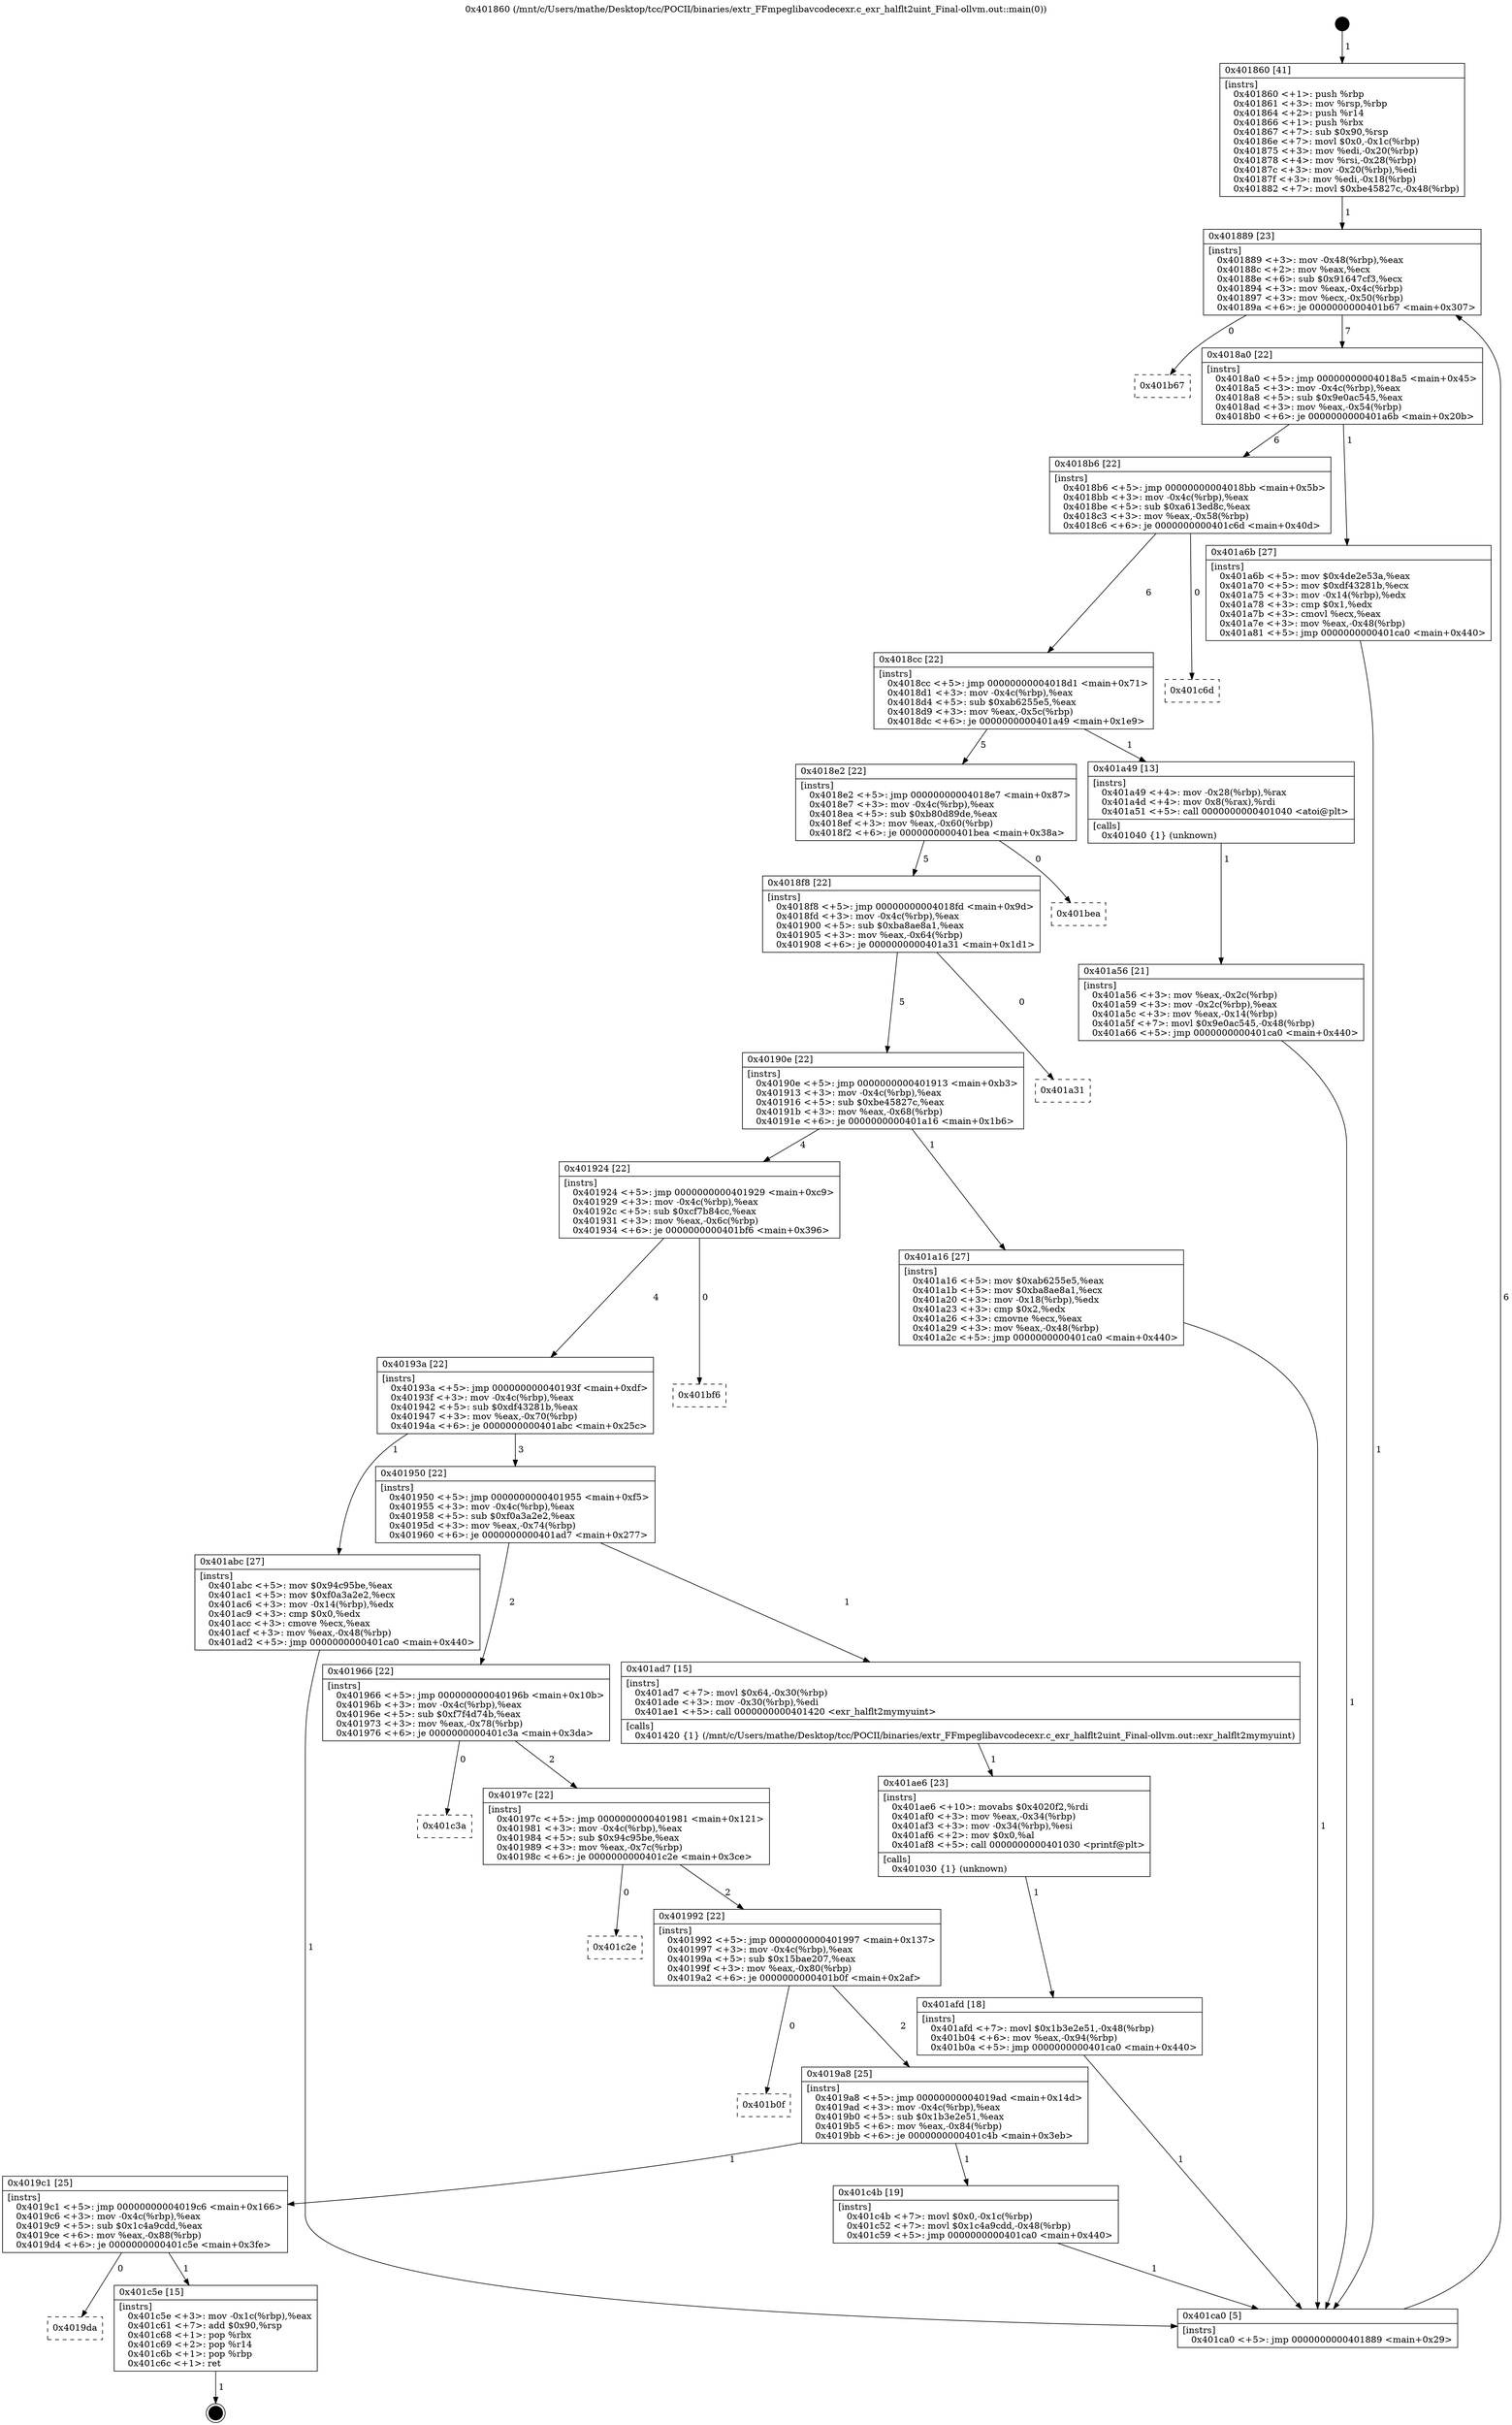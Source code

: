 digraph "0x401860" {
  label = "0x401860 (/mnt/c/Users/mathe/Desktop/tcc/POCII/binaries/extr_FFmpeglibavcodecexr.c_exr_halflt2uint_Final-ollvm.out::main(0))"
  labelloc = "t"
  node[shape=record]

  Entry [label="",width=0.3,height=0.3,shape=circle,fillcolor=black,style=filled]
  "0x401889" [label="{
     0x401889 [23]\l
     | [instrs]\l
     &nbsp;&nbsp;0x401889 \<+3\>: mov -0x48(%rbp),%eax\l
     &nbsp;&nbsp;0x40188c \<+2\>: mov %eax,%ecx\l
     &nbsp;&nbsp;0x40188e \<+6\>: sub $0x91647cf3,%ecx\l
     &nbsp;&nbsp;0x401894 \<+3\>: mov %eax,-0x4c(%rbp)\l
     &nbsp;&nbsp;0x401897 \<+3\>: mov %ecx,-0x50(%rbp)\l
     &nbsp;&nbsp;0x40189a \<+6\>: je 0000000000401b67 \<main+0x307\>\l
  }"]
  "0x401b67" [label="{
     0x401b67\l
  }", style=dashed]
  "0x4018a0" [label="{
     0x4018a0 [22]\l
     | [instrs]\l
     &nbsp;&nbsp;0x4018a0 \<+5\>: jmp 00000000004018a5 \<main+0x45\>\l
     &nbsp;&nbsp;0x4018a5 \<+3\>: mov -0x4c(%rbp),%eax\l
     &nbsp;&nbsp;0x4018a8 \<+5\>: sub $0x9e0ac545,%eax\l
     &nbsp;&nbsp;0x4018ad \<+3\>: mov %eax,-0x54(%rbp)\l
     &nbsp;&nbsp;0x4018b0 \<+6\>: je 0000000000401a6b \<main+0x20b\>\l
  }"]
  Exit [label="",width=0.3,height=0.3,shape=circle,fillcolor=black,style=filled,peripheries=2]
  "0x401a6b" [label="{
     0x401a6b [27]\l
     | [instrs]\l
     &nbsp;&nbsp;0x401a6b \<+5\>: mov $0x4de2e53a,%eax\l
     &nbsp;&nbsp;0x401a70 \<+5\>: mov $0xdf43281b,%ecx\l
     &nbsp;&nbsp;0x401a75 \<+3\>: mov -0x14(%rbp),%edx\l
     &nbsp;&nbsp;0x401a78 \<+3\>: cmp $0x1,%edx\l
     &nbsp;&nbsp;0x401a7b \<+3\>: cmovl %ecx,%eax\l
     &nbsp;&nbsp;0x401a7e \<+3\>: mov %eax,-0x48(%rbp)\l
     &nbsp;&nbsp;0x401a81 \<+5\>: jmp 0000000000401ca0 \<main+0x440\>\l
  }"]
  "0x4018b6" [label="{
     0x4018b6 [22]\l
     | [instrs]\l
     &nbsp;&nbsp;0x4018b6 \<+5\>: jmp 00000000004018bb \<main+0x5b\>\l
     &nbsp;&nbsp;0x4018bb \<+3\>: mov -0x4c(%rbp),%eax\l
     &nbsp;&nbsp;0x4018be \<+5\>: sub $0xa613ed8c,%eax\l
     &nbsp;&nbsp;0x4018c3 \<+3\>: mov %eax,-0x58(%rbp)\l
     &nbsp;&nbsp;0x4018c6 \<+6\>: je 0000000000401c6d \<main+0x40d\>\l
  }"]
  "0x4019da" [label="{
     0x4019da\l
  }", style=dashed]
  "0x401c6d" [label="{
     0x401c6d\l
  }", style=dashed]
  "0x4018cc" [label="{
     0x4018cc [22]\l
     | [instrs]\l
     &nbsp;&nbsp;0x4018cc \<+5\>: jmp 00000000004018d1 \<main+0x71\>\l
     &nbsp;&nbsp;0x4018d1 \<+3\>: mov -0x4c(%rbp),%eax\l
     &nbsp;&nbsp;0x4018d4 \<+5\>: sub $0xab6255e5,%eax\l
     &nbsp;&nbsp;0x4018d9 \<+3\>: mov %eax,-0x5c(%rbp)\l
     &nbsp;&nbsp;0x4018dc \<+6\>: je 0000000000401a49 \<main+0x1e9\>\l
  }"]
  "0x401c5e" [label="{
     0x401c5e [15]\l
     | [instrs]\l
     &nbsp;&nbsp;0x401c5e \<+3\>: mov -0x1c(%rbp),%eax\l
     &nbsp;&nbsp;0x401c61 \<+7\>: add $0x90,%rsp\l
     &nbsp;&nbsp;0x401c68 \<+1\>: pop %rbx\l
     &nbsp;&nbsp;0x401c69 \<+2\>: pop %r14\l
     &nbsp;&nbsp;0x401c6b \<+1\>: pop %rbp\l
     &nbsp;&nbsp;0x401c6c \<+1\>: ret\l
  }"]
  "0x401a49" [label="{
     0x401a49 [13]\l
     | [instrs]\l
     &nbsp;&nbsp;0x401a49 \<+4\>: mov -0x28(%rbp),%rax\l
     &nbsp;&nbsp;0x401a4d \<+4\>: mov 0x8(%rax),%rdi\l
     &nbsp;&nbsp;0x401a51 \<+5\>: call 0000000000401040 \<atoi@plt\>\l
     | [calls]\l
     &nbsp;&nbsp;0x401040 \{1\} (unknown)\l
  }"]
  "0x4018e2" [label="{
     0x4018e2 [22]\l
     | [instrs]\l
     &nbsp;&nbsp;0x4018e2 \<+5\>: jmp 00000000004018e7 \<main+0x87\>\l
     &nbsp;&nbsp;0x4018e7 \<+3\>: mov -0x4c(%rbp),%eax\l
     &nbsp;&nbsp;0x4018ea \<+5\>: sub $0xb80d89de,%eax\l
     &nbsp;&nbsp;0x4018ef \<+3\>: mov %eax,-0x60(%rbp)\l
     &nbsp;&nbsp;0x4018f2 \<+6\>: je 0000000000401bea \<main+0x38a\>\l
  }"]
  "0x4019c1" [label="{
     0x4019c1 [25]\l
     | [instrs]\l
     &nbsp;&nbsp;0x4019c1 \<+5\>: jmp 00000000004019c6 \<main+0x166\>\l
     &nbsp;&nbsp;0x4019c6 \<+3\>: mov -0x4c(%rbp),%eax\l
     &nbsp;&nbsp;0x4019c9 \<+5\>: sub $0x1c4a9cdd,%eax\l
     &nbsp;&nbsp;0x4019ce \<+6\>: mov %eax,-0x88(%rbp)\l
     &nbsp;&nbsp;0x4019d4 \<+6\>: je 0000000000401c5e \<main+0x3fe\>\l
  }"]
  "0x401bea" [label="{
     0x401bea\l
  }", style=dashed]
  "0x4018f8" [label="{
     0x4018f8 [22]\l
     | [instrs]\l
     &nbsp;&nbsp;0x4018f8 \<+5\>: jmp 00000000004018fd \<main+0x9d\>\l
     &nbsp;&nbsp;0x4018fd \<+3\>: mov -0x4c(%rbp),%eax\l
     &nbsp;&nbsp;0x401900 \<+5\>: sub $0xba8ae8a1,%eax\l
     &nbsp;&nbsp;0x401905 \<+3\>: mov %eax,-0x64(%rbp)\l
     &nbsp;&nbsp;0x401908 \<+6\>: je 0000000000401a31 \<main+0x1d1\>\l
  }"]
  "0x401c4b" [label="{
     0x401c4b [19]\l
     | [instrs]\l
     &nbsp;&nbsp;0x401c4b \<+7\>: movl $0x0,-0x1c(%rbp)\l
     &nbsp;&nbsp;0x401c52 \<+7\>: movl $0x1c4a9cdd,-0x48(%rbp)\l
     &nbsp;&nbsp;0x401c59 \<+5\>: jmp 0000000000401ca0 \<main+0x440\>\l
  }"]
  "0x401a31" [label="{
     0x401a31\l
  }", style=dashed]
  "0x40190e" [label="{
     0x40190e [22]\l
     | [instrs]\l
     &nbsp;&nbsp;0x40190e \<+5\>: jmp 0000000000401913 \<main+0xb3\>\l
     &nbsp;&nbsp;0x401913 \<+3\>: mov -0x4c(%rbp),%eax\l
     &nbsp;&nbsp;0x401916 \<+5\>: sub $0xbe45827c,%eax\l
     &nbsp;&nbsp;0x40191b \<+3\>: mov %eax,-0x68(%rbp)\l
     &nbsp;&nbsp;0x40191e \<+6\>: je 0000000000401a16 \<main+0x1b6\>\l
  }"]
  "0x4019a8" [label="{
     0x4019a8 [25]\l
     | [instrs]\l
     &nbsp;&nbsp;0x4019a8 \<+5\>: jmp 00000000004019ad \<main+0x14d\>\l
     &nbsp;&nbsp;0x4019ad \<+3\>: mov -0x4c(%rbp),%eax\l
     &nbsp;&nbsp;0x4019b0 \<+5\>: sub $0x1b3e2e51,%eax\l
     &nbsp;&nbsp;0x4019b5 \<+6\>: mov %eax,-0x84(%rbp)\l
     &nbsp;&nbsp;0x4019bb \<+6\>: je 0000000000401c4b \<main+0x3eb\>\l
  }"]
  "0x401a16" [label="{
     0x401a16 [27]\l
     | [instrs]\l
     &nbsp;&nbsp;0x401a16 \<+5\>: mov $0xab6255e5,%eax\l
     &nbsp;&nbsp;0x401a1b \<+5\>: mov $0xba8ae8a1,%ecx\l
     &nbsp;&nbsp;0x401a20 \<+3\>: mov -0x18(%rbp),%edx\l
     &nbsp;&nbsp;0x401a23 \<+3\>: cmp $0x2,%edx\l
     &nbsp;&nbsp;0x401a26 \<+3\>: cmovne %ecx,%eax\l
     &nbsp;&nbsp;0x401a29 \<+3\>: mov %eax,-0x48(%rbp)\l
     &nbsp;&nbsp;0x401a2c \<+5\>: jmp 0000000000401ca0 \<main+0x440\>\l
  }"]
  "0x401924" [label="{
     0x401924 [22]\l
     | [instrs]\l
     &nbsp;&nbsp;0x401924 \<+5\>: jmp 0000000000401929 \<main+0xc9\>\l
     &nbsp;&nbsp;0x401929 \<+3\>: mov -0x4c(%rbp),%eax\l
     &nbsp;&nbsp;0x40192c \<+5\>: sub $0xcf7b84cc,%eax\l
     &nbsp;&nbsp;0x401931 \<+3\>: mov %eax,-0x6c(%rbp)\l
     &nbsp;&nbsp;0x401934 \<+6\>: je 0000000000401bf6 \<main+0x396\>\l
  }"]
  "0x401ca0" [label="{
     0x401ca0 [5]\l
     | [instrs]\l
     &nbsp;&nbsp;0x401ca0 \<+5\>: jmp 0000000000401889 \<main+0x29\>\l
  }"]
  "0x401860" [label="{
     0x401860 [41]\l
     | [instrs]\l
     &nbsp;&nbsp;0x401860 \<+1\>: push %rbp\l
     &nbsp;&nbsp;0x401861 \<+3\>: mov %rsp,%rbp\l
     &nbsp;&nbsp;0x401864 \<+2\>: push %r14\l
     &nbsp;&nbsp;0x401866 \<+1\>: push %rbx\l
     &nbsp;&nbsp;0x401867 \<+7\>: sub $0x90,%rsp\l
     &nbsp;&nbsp;0x40186e \<+7\>: movl $0x0,-0x1c(%rbp)\l
     &nbsp;&nbsp;0x401875 \<+3\>: mov %edi,-0x20(%rbp)\l
     &nbsp;&nbsp;0x401878 \<+4\>: mov %rsi,-0x28(%rbp)\l
     &nbsp;&nbsp;0x40187c \<+3\>: mov -0x20(%rbp),%edi\l
     &nbsp;&nbsp;0x40187f \<+3\>: mov %edi,-0x18(%rbp)\l
     &nbsp;&nbsp;0x401882 \<+7\>: movl $0xbe45827c,-0x48(%rbp)\l
  }"]
  "0x401a56" [label="{
     0x401a56 [21]\l
     | [instrs]\l
     &nbsp;&nbsp;0x401a56 \<+3\>: mov %eax,-0x2c(%rbp)\l
     &nbsp;&nbsp;0x401a59 \<+3\>: mov -0x2c(%rbp),%eax\l
     &nbsp;&nbsp;0x401a5c \<+3\>: mov %eax,-0x14(%rbp)\l
     &nbsp;&nbsp;0x401a5f \<+7\>: movl $0x9e0ac545,-0x48(%rbp)\l
     &nbsp;&nbsp;0x401a66 \<+5\>: jmp 0000000000401ca0 \<main+0x440\>\l
  }"]
  "0x401b0f" [label="{
     0x401b0f\l
  }", style=dashed]
  "0x401bf6" [label="{
     0x401bf6\l
  }", style=dashed]
  "0x40193a" [label="{
     0x40193a [22]\l
     | [instrs]\l
     &nbsp;&nbsp;0x40193a \<+5\>: jmp 000000000040193f \<main+0xdf\>\l
     &nbsp;&nbsp;0x40193f \<+3\>: mov -0x4c(%rbp),%eax\l
     &nbsp;&nbsp;0x401942 \<+5\>: sub $0xdf43281b,%eax\l
     &nbsp;&nbsp;0x401947 \<+3\>: mov %eax,-0x70(%rbp)\l
     &nbsp;&nbsp;0x40194a \<+6\>: je 0000000000401abc \<main+0x25c\>\l
  }"]
  "0x401992" [label="{
     0x401992 [22]\l
     | [instrs]\l
     &nbsp;&nbsp;0x401992 \<+5\>: jmp 0000000000401997 \<main+0x137\>\l
     &nbsp;&nbsp;0x401997 \<+3\>: mov -0x4c(%rbp),%eax\l
     &nbsp;&nbsp;0x40199a \<+5\>: sub $0x15bae207,%eax\l
     &nbsp;&nbsp;0x40199f \<+3\>: mov %eax,-0x80(%rbp)\l
     &nbsp;&nbsp;0x4019a2 \<+6\>: je 0000000000401b0f \<main+0x2af\>\l
  }"]
  "0x401abc" [label="{
     0x401abc [27]\l
     | [instrs]\l
     &nbsp;&nbsp;0x401abc \<+5\>: mov $0x94c95be,%eax\l
     &nbsp;&nbsp;0x401ac1 \<+5\>: mov $0xf0a3a2e2,%ecx\l
     &nbsp;&nbsp;0x401ac6 \<+3\>: mov -0x14(%rbp),%edx\l
     &nbsp;&nbsp;0x401ac9 \<+3\>: cmp $0x0,%edx\l
     &nbsp;&nbsp;0x401acc \<+3\>: cmove %ecx,%eax\l
     &nbsp;&nbsp;0x401acf \<+3\>: mov %eax,-0x48(%rbp)\l
     &nbsp;&nbsp;0x401ad2 \<+5\>: jmp 0000000000401ca0 \<main+0x440\>\l
  }"]
  "0x401950" [label="{
     0x401950 [22]\l
     | [instrs]\l
     &nbsp;&nbsp;0x401950 \<+5\>: jmp 0000000000401955 \<main+0xf5\>\l
     &nbsp;&nbsp;0x401955 \<+3\>: mov -0x4c(%rbp),%eax\l
     &nbsp;&nbsp;0x401958 \<+5\>: sub $0xf0a3a2e2,%eax\l
     &nbsp;&nbsp;0x40195d \<+3\>: mov %eax,-0x74(%rbp)\l
     &nbsp;&nbsp;0x401960 \<+6\>: je 0000000000401ad7 \<main+0x277\>\l
  }"]
  "0x401c2e" [label="{
     0x401c2e\l
  }", style=dashed]
  "0x401ad7" [label="{
     0x401ad7 [15]\l
     | [instrs]\l
     &nbsp;&nbsp;0x401ad7 \<+7\>: movl $0x64,-0x30(%rbp)\l
     &nbsp;&nbsp;0x401ade \<+3\>: mov -0x30(%rbp),%edi\l
     &nbsp;&nbsp;0x401ae1 \<+5\>: call 0000000000401420 \<exr_halflt2mymyuint\>\l
     | [calls]\l
     &nbsp;&nbsp;0x401420 \{1\} (/mnt/c/Users/mathe/Desktop/tcc/POCII/binaries/extr_FFmpeglibavcodecexr.c_exr_halflt2uint_Final-ollvm.out::exr_halflt2mymyuint)\l
  }"]
  "0x401966" [label="{
     0x401966 [22]\l
     | [instrs]\l
     &nbsp;&nbsp;0x401966 \<+5\>: jmp 000000000040196b \<main+0x10b\>\l
     &nbsp;&nbsp;0x40196b \<+3\>: mov -0x4c(%rbp),%eax\l
     &nbsp;&nbsp;0x40196e \<+5\>: sub $0xf7f4d74b,%eax\l
     &nbsp;&nbsp;0x401973 \<+3\>: mov %eax,-0x78(%rbp)\l
     &nbsp;&nbsp;0x401976 \<+6\>: je 0000000000401c3a \<main+0x3da\>\l
  }"]
  "0x401ae6" [label="{
     0x401ae6 [23]\l
     | [instrs]\l
     &nbsp;&nbsp;0x401ae6 \<+10\>: movabs $0x4020f2,%rdi\l
     &nbsp;&nbsp;0x401af0 \<+3\>: mov %eax,-0x34(%rbp)\l
     &nbsp;&nbsp;0x401af3 \<+3\>: mov -0x34(%rbp),%esi\l
     &nbsp;&nbsp;0x401af6 \<+2\>: mov $0x0,%al\l
     &nbsp;&nbsp;0x401af8 \<+5\>: call 0000000000401030 \<printf@plt\>\l
     | [calls]\l
     &nbsp;&nbsp;0x401030 \{1\} (unknown)\l
  }"]
  "0x401afd" [label="{
     0x401afd [18]\l
     | [instrs]\l
     &nbsp;&nbsp;0x401afd \<+7\>: movl $0x1b3e2e51,-0x48(%rbp)\l
     &nbsp;&nbsp;0x401b04 \<+6\>: mov %eax,-0x94(%rbp)\l
     &nbsp;&nbsp;0x401b0a \<+5\>: jmp 0000000000401ca0 \<main+0x440\>\l
  }"]
  "0x40197c" [label="{
     0x40197c [22]\l
     | [instrs]\l
     &nbsp;&nbsp;0x40197c \<+5\>: jmp 0000000000401981 \<main+0x121\>\l
     &nbsp;&nbsp;0x401981 \<+3\>: mov -0x4c(%rbp),%eax\l
     &nbsp;&nbsp;0x401984 \<+5\>: sub $0x94c95be,%eax\l
     &nbsp;&nbsp;0x401989 \<+3\>: mov %eax,-0x7c(%rbp)\l
     &nbsp;&nbsp;0x40198c \<+6\>: je 0000000000401c2e \<main+0x3ce\>\l
  }"]
  "0x401c3a" [label="{
     0x401c3a\l
  }", style=dashed]
  Entry -> "0x401860" [label=" 1"]
  "0x401889" -> "0x401b67" [label=" 0"]
  "0x401889" -> "0x4018a0" [label=" 7"]
  "0x401c5e" -> Exit [label=" 1"]
  "0x4018a0" -> "0x401a6b" [label=" 1"]
  "0x4018a0" -> "0x4018b6" [label=" 6"]
  "0x4019c1" -> "0x4019da" [label=" 0"]
  "0x4018b6" -> "0x401c6d" [label=" 0"]
  "0x4018b6" -> "0x4018cc" [label=" 6"]
  "0x4019c1" -> "0x401c5e" [label=" 1"]
  "0x4018cc" -> "0x401a49" [label=" 1"]
  "0x4018cc" -> "0x4018e2" [label=" 5"]
  "0x401c4b" -> "0x401ca0" [label=" 1"]
  "0x4018e2" -> "0x401bea" [label=" 0"]
  "0x4018e2" -> "0x4018f8" [label=" 5"]
  "0x4019a8" -> "0x4019c1" [label=" 1"]
  "0x4018f8" -> "0x401a31" [label=" 0"]
  "0x4018f8" -> "0x40190e" [label=" 5"]
  "0x4019a8" -> "0x401c4b" [label=" 1"]
  "0x40190e" -> "0x401a16" [label=" 1"]
  "0x40190e" -> "0x401924" [label=" 4"]
  "0x401a16" -> "0x401ca0" [label=" 1"]
  "0x401860" -> "0x401889" [label=" 1"]
  "0x401ca0" -> "0x401889" [label=" 6"]
  "0x401a49" -> "0x401a56" [label=" 1"]
  "0x401a56" -> "0x401ca0" [label=" 1"]
  "0x401a6b" -> "0x401ca0" [label=" 1"]
  "0x401992" -> "0x4019a8" [label=" 2"]
  "0x401924" -> "0x401bf6" [label=" 0"]
  "0x401924" -> "0x40193a" [label=" 4"]
  "0x401992" -> "0x401b0f" [label=" 0"]
  "0x40193a" -> "0x401abc" [label=" 1"]
  "0x40193a" -> "0x401950" [label=" 3"]
  "0x401abc" -> "0x401ca0" [label=" 1"]
  "0x40197c" -> "0x401992" [label=" 2"]
  "0x401950" -> "0x401ad7" [label=" 1"]
  "0x401950" -> "0x401966" [label=" 2"]
  "0x401ad7" -> "0x401ae6" [label=" 1"]
  "0x401ae6" -> "0x401afd" [label=" 1"]
  "0x401afd" -> "0x401ca0" [label=" 1"]
  "0x40197c" -> "0x401c2e" [label=" 0"]
  "0x401966" -> "0x401c3a" [label=" 0"]
  "0x401966" -> "0x40197c" [label=" 2"]
}
